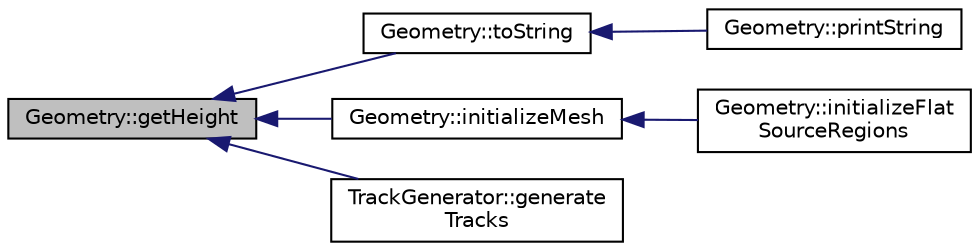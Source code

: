 digraph "Geometry::getHeight"
{
  edge [fontname="Helvetica",fontsize="10",labelfontname="Helvetica",labelfontsize="10"];
  node [fontname="Helvetica",fontsize="10",shape=record];
  rankdir="LR";
  Node1 [label="Geometry::getHeight",height=0.2,width=0.4,color="black", fillcolor="grey75", style="filled" fontcolor="black"];
  Node1 -> Node2 [dir="back",color="midnightblue",fontsize="10",style="solid",fontname="Helvetica"];
  Node2 [label="Geometry::toString",height=0.2,width=0.4,color="black", fillcolor="white", style="filled",URL="$classGeometry.html#ae247a0c9686286fa941142e803d289f1",tooltip="Converts this Geometry&#39;s attributes to a character array."];
  Node2 -> Node3 [dir="back",color="midnightblue",fontsize="10",style="solid",fontname="Helvetica"];
  Node3 [label="Geometry::printString",height=0.2,width=0.4,color="black", fillcolor="white", style="filled",URL="$classGeometry.html#a51d5ba4a579b470d1321f365517436db",tooltip="Prints a string representation of all of the Geometry&#39;s attributes to the console."];
  Node1 -> Node4 [dir="back",color="midnightblue",fontsize="10",style="solid",fontname="Helvetica"];
  Node4 [label="Geometry::initializeMesh",height=0.2,width=0.4,color="black", fillcolor="white", style="filled",URL="$classGeometry.html#a46c73fdec60562eeadfb92146754f01d",tooltip="This is a recursive method which makes a mesh for solving the Course Mesh Finite Difference (CMFD) di..."];
  Node4 -> Node5 [dir="back",color="midnightblue",fontsize="10",style="solid",fontname="Helvetica"];
  Node5 [label="Geometry::initializeFlat\lSourceRegions",height=0.2,width=0.4,color="black", fillcolor="white", style="filled",URL="$classGeometry.html#ad951597b0a94c3f4c43db865ae30218d",tooltip="Compute the number of flat source regions in the Geometry and initialize arrays for FSR IDs and maps..."];
  Node1 -> Node6 [dir="back",color="midnightblue",fontsize="10",style="solid",fontname="Helvetica"];
  Node6 [label="TrackGenerator::generate\lTracks",height=0.2,width=0.4,color="black", fillcolor="white", style="filled",URL="$classTrackGenerator.html#a8012954f5eeeae9dfb4fd445937884ee",tooltip="Generates tracks for some number of azimuthal angles and track spacing."];
}
